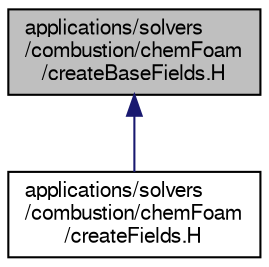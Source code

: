 digraph "applications/solvers/combustion/chemFoam/createBaseFields.H"
{
  bgcolor="transparent";
  edge [fontname="FreeSans",fontsize="10",labelfontname="FreeSans",labelfontsize="10"];
  node [fontname="FreeSans",fontsize="10",shape=record];
  Node1 [label="applications/solvers\l/combustion/chemFoam\l/createBaseFields.H",height=0.2,width=0.4,color="black", fillcolor="grey75", style="filled", fontcolor="black"];
  Node1 -> Node2 [dir="back",color="midnightblue",fontsize="10",style="solid",fontname="FreeSans"];
  Node2 [label="applications/solvers\l/combustion/chemFoam\l/createFields.H",height=0.2,width=0.4,color="black",URL="$a38972.html"];
}
